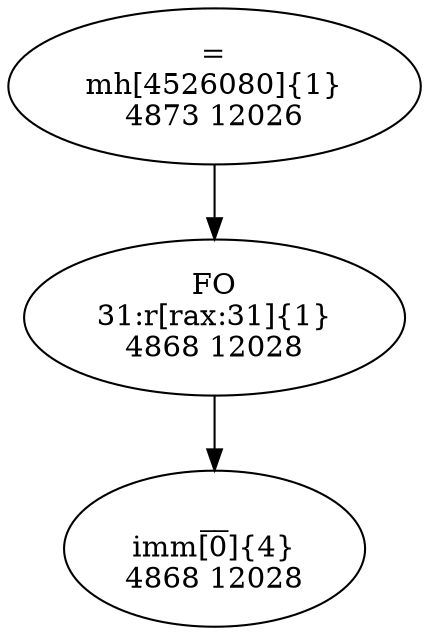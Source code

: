 digraph G_conc_0 {
0 [label="=\nmh[4526080]{1}
4873 12026"];
1 [label="FO\n31:r[rax:31]{1}
4868 12028"];
2 [label="__\nimm[0]{4}
4868 12028"];

0 -> 1;
1 -> 2;

}
